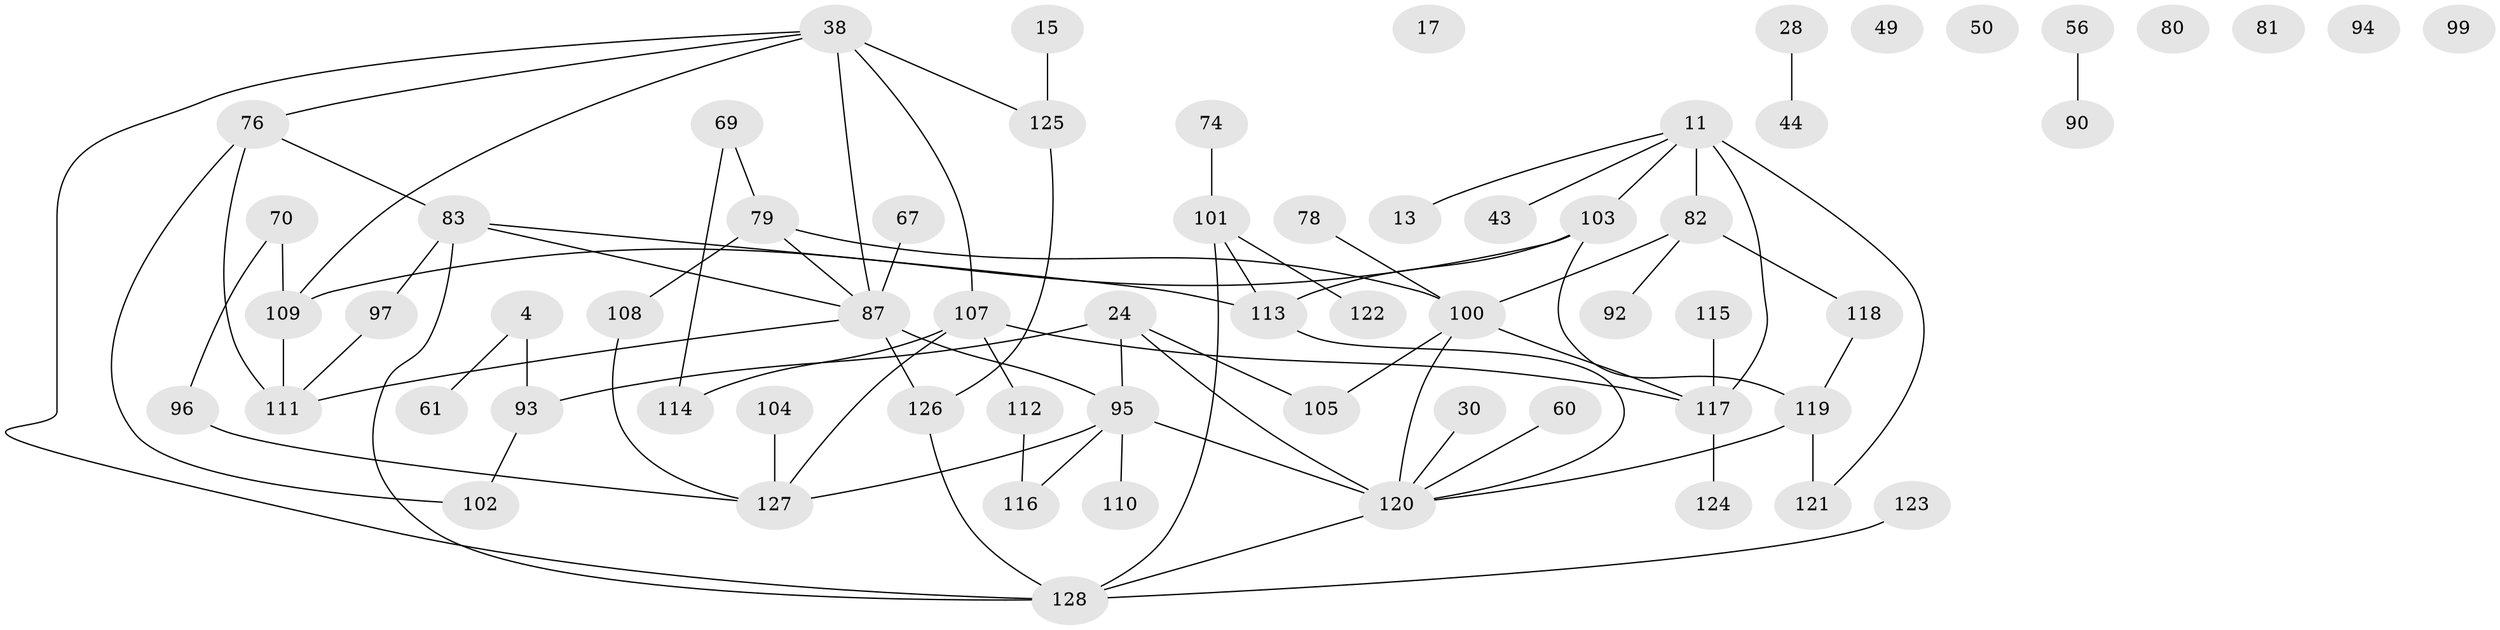 // original degree distribution, {2: 0.2265625, 5: 0.0234375, 3: 0.28125, 1: 0.2578125, 4: 0.125, 7: 0.015625, 0: 0.0546875, 6: 0.015625}
// Generated by graph-tools (version 1.1) at 2025/39/03/09/25 04:39:48]
// undirected, 64 vertices, 80 edges
graph export_dot {
graph [start="1"]
  node [color=gray90,style=filled];
  4;
  11;
  13;
  15;
  17;
  24 [super="+22"];
  28;
  30;
  38 [super="+20+35"];
  43;
  44;
  49;
  50;
  56;
  60;
  61;
  67;
  69;
  70;
  74;
  76 [super="+51+31"];
  78;
  79 [super="+47"];
  80;
  81;
  82 [super="+5"];
  83 [super="+18"];
  87 [super="+73+40+63"];
  90;
  92;
  93;
  94;
  95 [super="+45+46+57"];
  96;
  97;
  99;
  100 [super="+1"];
  101;
  102;
  103 [super="+58+62+86"];
  104;
  105;
  107 [super="+48+71+26"];
  108 [super="+33+6"];
  109;
  110;
  111;
  112;
  113 [super="+53+65"];
  114;
  115;
  116 [super="+84"];
  117 [super="+19+91"];
  118 [super="+66"];
  119 [super="+2+55+64"];
  120 [super="+8+21"];
  121 [super="+42+68"];
  122;
  123;
  124;
  125;
  126 [super="+106"];
  127 [super="+85"];
  128 [super="+98"];
  4 -- 61;
  4 -- 93;
  11 -- 13;
  11 -- 43;
  11 -- 82 [weight=2];
  11 -- 117;
  11 -- 121;
  11 -- 103;
  15 -- 125;
  24 -- 93 [weight=2];
  24 -- 105;
  24 -- 120;
  24 -- 95;
  28 -- 44;
  30 -- 120;
  38 -- 76;
  38 -- 125 [weight=2];
  38 -- 109;
  38 -- 107;
  38 -- 87;
  38 -- 128;
  56 -- 90;
  60 -- 120;
  67 -- 87;
  69 -- 79;
  69 -- 114;
  70 -- 96;
  70 -- 109;
  74 -- 101;
  76 -- 111;
  76 -- 83;
  76 -- 102;
  78 -- 100;
  79 -- 108;
  79 -- 100;
  79 -- 87;
  82 -- 100;
  82 -- 118;
  82 -- 92;
  83 -- 113;
  83 -- 97;
  83 -- 87;
  83 -- 128;
  87 -- 126 [weight=2];
  87 -- 95 [weight=2];
  87 -- 111;
  93 -- 102;
  95 -- 110;
  95 -- 116 [weight=2];
  95 -- 120;
  95 -- 127;
  96 -- 127;
  97 -- 111;
  100 -- 105;
  100 -- 120 [weight=2];
  100 -- 117;
  101 -- 122;
  101 -- 113;
  101 -- 128;
  103 -- 119;
  103 -- 109;
  103 -- 113;
  104 -- 127;
  107 -- 114;
  107 -- 117;
  107 -- 127;
  107 -- 112;
  108 -- 127;
  109 -- 111;
  112 -- 116;
  113 -- 120;
  115 -- 117;
  117 -- 124;
  118 -- 119;
  119 -- 120;
  119 -- 121;
  120 -- 128;
  123 -- 128;
  125 -- 126 [weight=2];
  126 -- 128;
}
